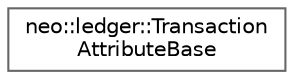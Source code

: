 digraph "Graphical Class Hierarchy"
{
 // LATEX_PDF_SIZE
  bgcolor="transparent";
  edge [fontname=Helvetica,fontsize=10,labelfontname=Helvetica,labelfontsize=10];
  node [fontname=Helvetica,fontsize=10,shape=box,height=0.2,width=0.4];
  rankdir="LR";
  Node0 [id="Node000000",label="neo::ledger::Transaction\lAttributeBase",height=0.2,width=0.4,color="grey40", fillcolor="white", style="filled",URL="$classneo_1_1ledger_1_1_transaction_attribute_base.html",tooltip="Base class for Neo N3 transaction attributes."];
}
